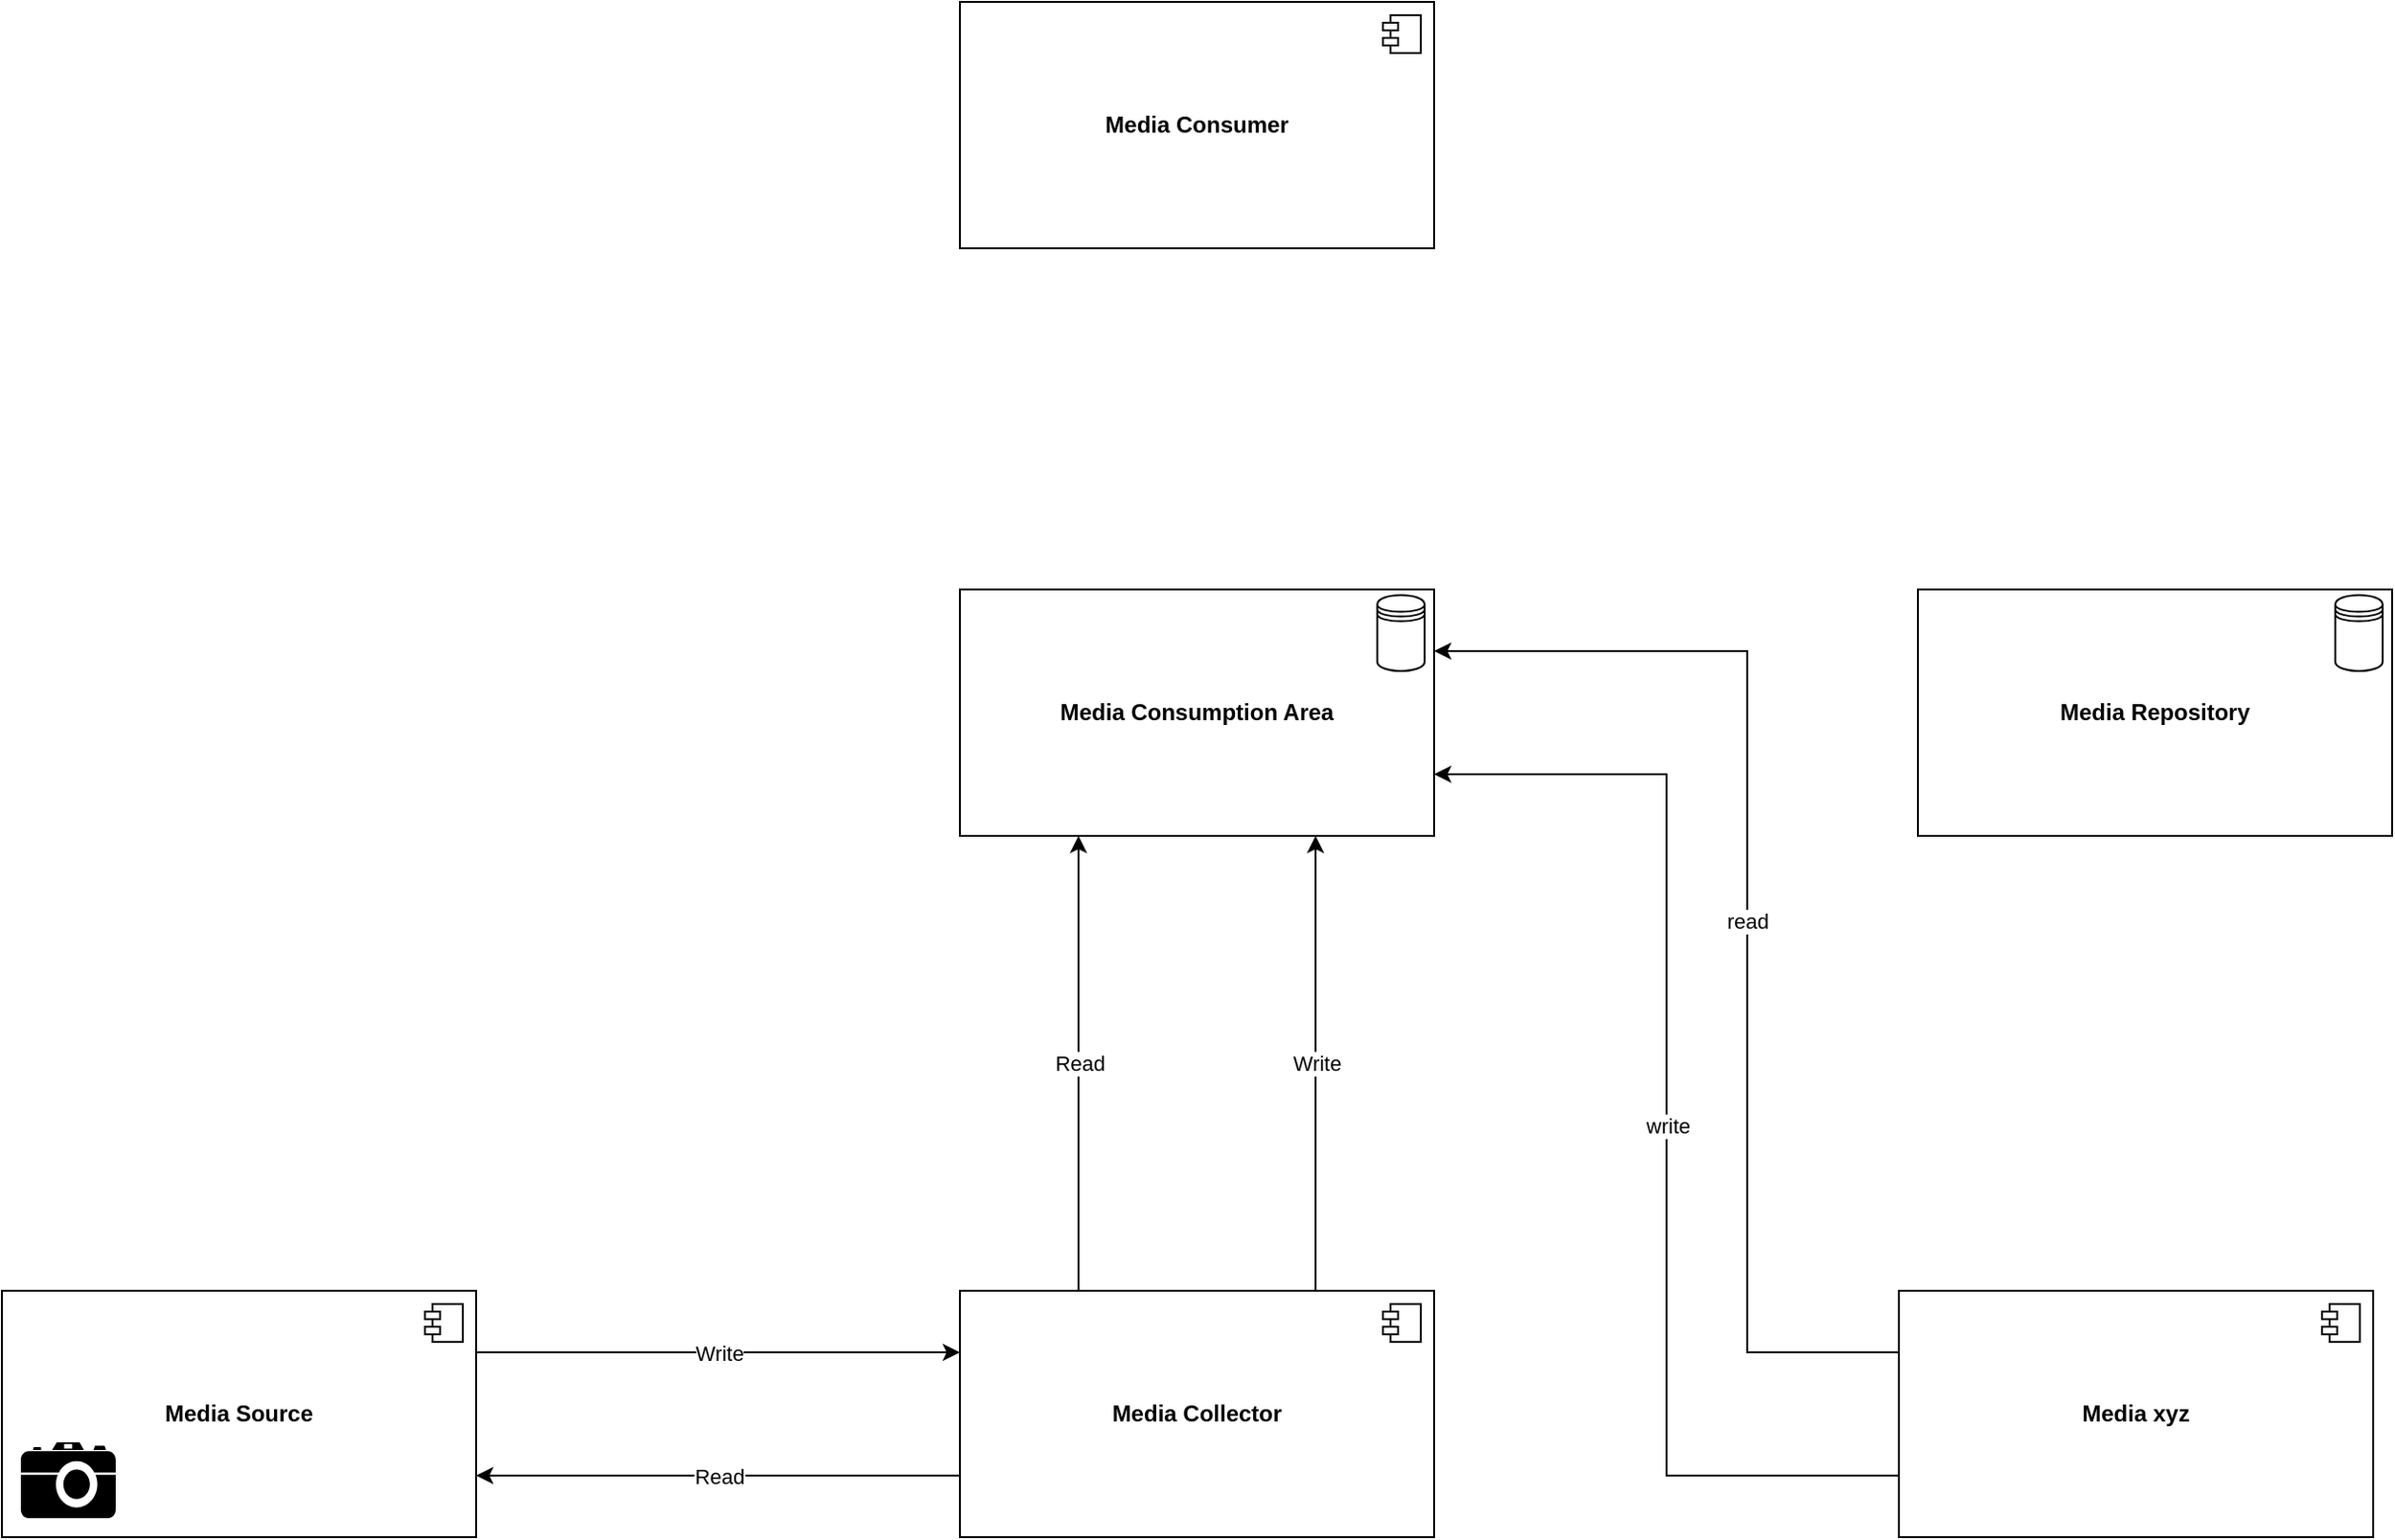 <mxfile version="21.0.6" type="github"><diagram name="Page-1" id="1lNvj6sx0Cn6xJkW8Sbm"><mxGraphModel dx="2284" dy="764" grid="1" gridSize="10" guides="1" tooltips="1" connect="1" arrows="1" fold="1" page="1" pageScale="1" pageWidth="850" pageHeight="1100" math="0" shadow="0"><root><mxCell id="0"/><mxCell id="1" parent="0"/><mxCell id="3ni_VmzN-J05fCRgzQow-10" value="Read" style="edgeStyle=orthogonalEdgeStyle;rounded=0;orthogonalLoop=1;jettySize=auto;html=1;exitX=0.25;exitY=0;exitDx=0;exitDy=0;entryX=0.25;entryY=1;entryDx=0;entryDy=0;" edge="1" parent="1" source="3ni_VmzN-J05fCRgzQow-3" target="3ni_VmzN-J05fCRgzQow-5"><mxGeometry relative="1" as="geometry"/></mxCell><mxCell id="3ni_VmzN-J05fCRgzQow-20" value="Read" style="edgeStyle=orthogonalEdgeStyle;rounded=0;orthogonalLoop=1;jettySize=auto;html=1;exitX=0;exitY=0.75;exitDx=0;exitDy=0;entryX=1;entryY=0.75;entryDx=0;entryDy=0;" edge="1" parent="1" source="3ni_VmzN-J05fCRgzQow-3" target="3ni_VmzN-J05fCRgzQow-12"><mxGeometry relative="1" as="geometry"/></mxCell><mxCell id="3ni_VmzN-J05fCRgzQow-35" value="&lt;div&gt;Write&lt;/div&gt;" style="edgeStyle=orthogonalEdgeStyle;rounded=0;orthogonalLoop=1;jettySize=auto;html=1;exitX=0.75;exitY=0;exitDx=0;exitDy=0;entryX=0.75;entryY=1;entryDx=0;entryDy=0;" edge="1" parent="1" source="3ni_VmzN-J05fCRgzQow-3" target="3ni_VmzN-J05fCRgzQow-5"><mxGeometry relative="1" as="geometry"/></mxCell><mxCell id="3ni_VmzN-J05fCRgzQow-3" value="&lt;b&gt;Media Collector&lt;br&gt;&lt;/b&gt;" style="html=1;dropTarget=0;whiteSpace=wrap;" vertex="1" parent="1"><mxGeometry x="205" y="700" width="250" height="130" as="geometry"/></mxCell><mxCell id="3ni_VmzN-J05fCRgzQow-4" value="" style="shape=module;jettyWidth=8;jettyHeight=4;" vertex="1" parent="3ni_VmzN-J05fCRgzQow-3"><mxGeometry x="1" width="20" height="20" relative="1" as="geometry"><mxPoint x="-27" y="7" as="offset"/></mxGeometry></mxCell><mxCell id="3ni_VmzN-J05fCRgzQow-16" value="&lt;b&gt;Media Consumer&lt;br&gt;&lt;/b&gt;" style="html=1;dropTarget=0;whiteSpace=wrap;" vertex="1" parent="1"><mxGeometry x="205" y="20" width="250" height="130" as="geometry"/></mxCell><mxCell id="3ni_VmzN-J05fCRgzQow-17" value="" style="shape=module;jettyWidth=8;jettyHeight=4;" vertex="1" parent="3ni_VmzN-J05fCRgzQow-16"><mxGeometry x="1" width="20" height="20" relative="1" as="geometry"><mxPoint x="-27" y="7" as="offset"/></mxGeometry></mxCell><mxCell id="3ni_VmzN-J05fCRgzQow-18" value="" style="group" vertex="1" connectable="0" parent="1"><mxGeometry x="-300" y="700" width="250" height="130" as="geometry"/></mxCell><mxCell id="3ni_VmzN-J05fCRgzQow-12" value="&lt;b&gt;Media Source&lt;br&gt;&lt;/b&gt;" style="html=1;dropTarget=0;whiteSpace=wrap;" vertex="1" parent="3ni_VmzN-J05fCRgzQow-18"><mxGeometry width="250" height="130" as="geometry"/></mxCell><mxCell id="3ni_VmzN-J05fCRgzQow-13" value="" style="shape=module;jettyWidth=8;jettyHeight=4;" vertex="1" parent="3ni_VmzN-J05fCRgzQow-12"><mxGeometry x="1" width="20" height="20" relative="1" as="geometry"><mxPoint x="-27" y="7" as="offset"/></mxGeometry></mxCell><mxCell id="3ni_VmzN-J05fCRgzQow-9" value="" style="shape=mxgraph.signs.tech.camera_2;html=1;pointerEvents=1;fillColor=#000000;strokeColor=none;verticalLabelPosition=bottom;verticalAlign=top;align=center;" vertex="1" parent="3ni_VmzN-J05fCRgzQow-18"><mxGeometry x="10" y="80" width="50" height="40" as="geometry"/></mxCell><mxCell id="3ni_VmzN-J05fCRgzQow-8" value="" style="shape=image;html=1;verticalAlign=top;verticalLabelPosition=bottom;labelBackgroundColor=#ffffff;imageAspect=0;aspect=fixed;image=https://cdn4.iconfinder.com/data/icons/ionicons/512/icon-iphone-128.png" vertex="1" parent="3ni_VmzN-J05fCRgzQow-18"><mxGeometry x="10" y="20" width="50" height="50" as="geometry"/></mxCell><mxCell id="3ni_VmzN-J05fCRgzQow-19" value="&lt;div&gt;Write&lt;/div&gt;" style="edgeStyle=orthogonalEdgeStyle;rounded=0;orthogonalLoop=1;jettySize=auto;html=1;exitX=1;exitY=0.25;exitDx=0;exitDy=0;entryX=0;entryY=0.25;entryDx=0;entryDy=0;" edge="1" parent="1" source="3ni_VmzN-J05fCRgzQow-12" target="3ni_VmzN-J05fCRgzQow-3"><mxGeometry relative="1" as="geometry"/></mxCell><mxCell id="3ni_VmzN-J05fCRgzQow-25" value="" style="group" vertex="1" connectable="0" parent="1"><mxGeometry x="205" y="330" width="250" height="130" as="geometry"/></mxCell><mxCell id="3ni_VmzN-J05fCRgzQow-5" value="&lt;b&gt;Media Consumption Area&lt;br&gt;&lt;/b&gt;" style="html=1;dropTarget=0;whiteSpace=wrap;" vertex="1" parent="3ni_VmzN-J05fCRgzQow-25"><mxGeometry width="250" height="130" as="geometry"/></mxCell><mxCell id="3ni_VmzN-J05fCRgzQow-6" value="" style="shape=module;jettyWidth=8;jettyHeight=4;" vertex="1" parent="3ni_VmzN-J05fCRgzQow-5"><mxGeometry x="1" width="20" height="20" relative="1" as="geometry"><mxPoint x="-27" y="7" as="offset"/></mxGeometry></mxCell><mxCell id="3ni_VmzN-J05fCRgzQow-24" value="" style="shape=datastore;whiteSpace=wrap;html=1;" vertex="1" parent="3ni_VmzN-J05fCRgzQow-25"><mxGeometry x="220" y="3" width="25" height="40" as="geometry"/></mxCell><mxCell id="3ni_VmzN-J05fCRgzQow-26" value="" style="group" vertex="1" connectable="0" parent="1"><mxGeometry x="710" y="330" width="250" height="130" as="geometry"/></mxCell><mxCell id="3ni_VmzN-J05fCRgzQow-27" value="&lt;b&gt;Media Repository&lt;br&gt;&lt;/b&gt;" style="html=1;dropTarget=0;whiteSpace=wrap;" vertex="1" parent="3ni_VmzN-J05fCRgzQow-26"><mxGeometry width="250" height="130" as="geometry"/></mxCell><mxCell id="3ni_VmzN-J05fCRgzQow-28" value="" style="shape=module;jettyWidth=8;jettyHeight=4;" vertex="1" parent="3ni_VmzN-J05fCRgzQow-27"><mxGeometry x="1" width="20" height="20" relative="1" as="geometry"><mxPoint x="-27" y="7" as="offset"/></mxGeometry></mxCell><mxCell id="3ni_VmzN-J05fCRgzQow-29" value="" style="shape=datastore;whiteSpace=wrap;html=1;" vertex="1" parent="3ni_VmzN-J05fCRgzQow-26"><mxGeometry x="220" y="3" width="25" height="40" as="geometry"/></mxCell><mxCell id="3ni_VmzN-J05fCRgzQow-33" value="read" style="edgeStyle=orthogonalEdgeStyle;rounded=0;orthogonalLoop=1;jettySize=auto;html=1;exitX=0;exitY=0.25;exitDx=0;exitDy=0;entryX=1;entryY=0.25;entryDx=0;entryDy=0;" edge="1" parent="1" source="3ni_VmzN-J05fCRgzQow-30" target="3ni_VmzN-J05fCRgzQow-5"><mxGeometry relative="1" as="geometry"><Array as="points"><mxPoint x="620" y="733"/><mxPoint x="620" y="363"/></Array></mxGeometry></mxCell><mxCell id="3ni_VmzN-J05fCRgzQow-34" value="write" style="edgeStyle=orthogonalEdgeStyle;rounded=0;orthogonalLoop=1;jettySize=auto;html=1;exitX=0;exitY=0.75;exitDx=0;exitDy=0;entryX=1;entryY=0.75;entryDx=0;entryDy=0;" edge="1" parent="1" source="3ni_VmzN-J05fCRgzQow-30" target="3ni_VmzN-J05fCRgzQow-5"><mxGeometry relative="1" as="geometry"/></mxCell><mxCell id="3ni_VmzN-J05fCRgzQow-30" value="&lt;b&gt;Media xyz&lt;br&gt;&lt;/b&gt;" style="html=1;dropTarget=0;whiteSpace=wrap;" vertex="1" parent="1"><mxGeometry x="700" y="700" width="250" height="130" as="geometry"/></mxCell><mxCell id="3ni_VmzN-J05fCRgzQow-31" value="" style="shape=module;jettyWidth=8;jettyHeight=4;" vertex="1" parent="3ni_VmzN-J05fCRgzQow-30"><mxGeometry x="1" width="20" height="20" relative="1" as="geometry"><mxPoint x="-27" y="7" as="offset"/></mxGeometry></mxCell></root></mxGraphModel></diagram></mxfile>